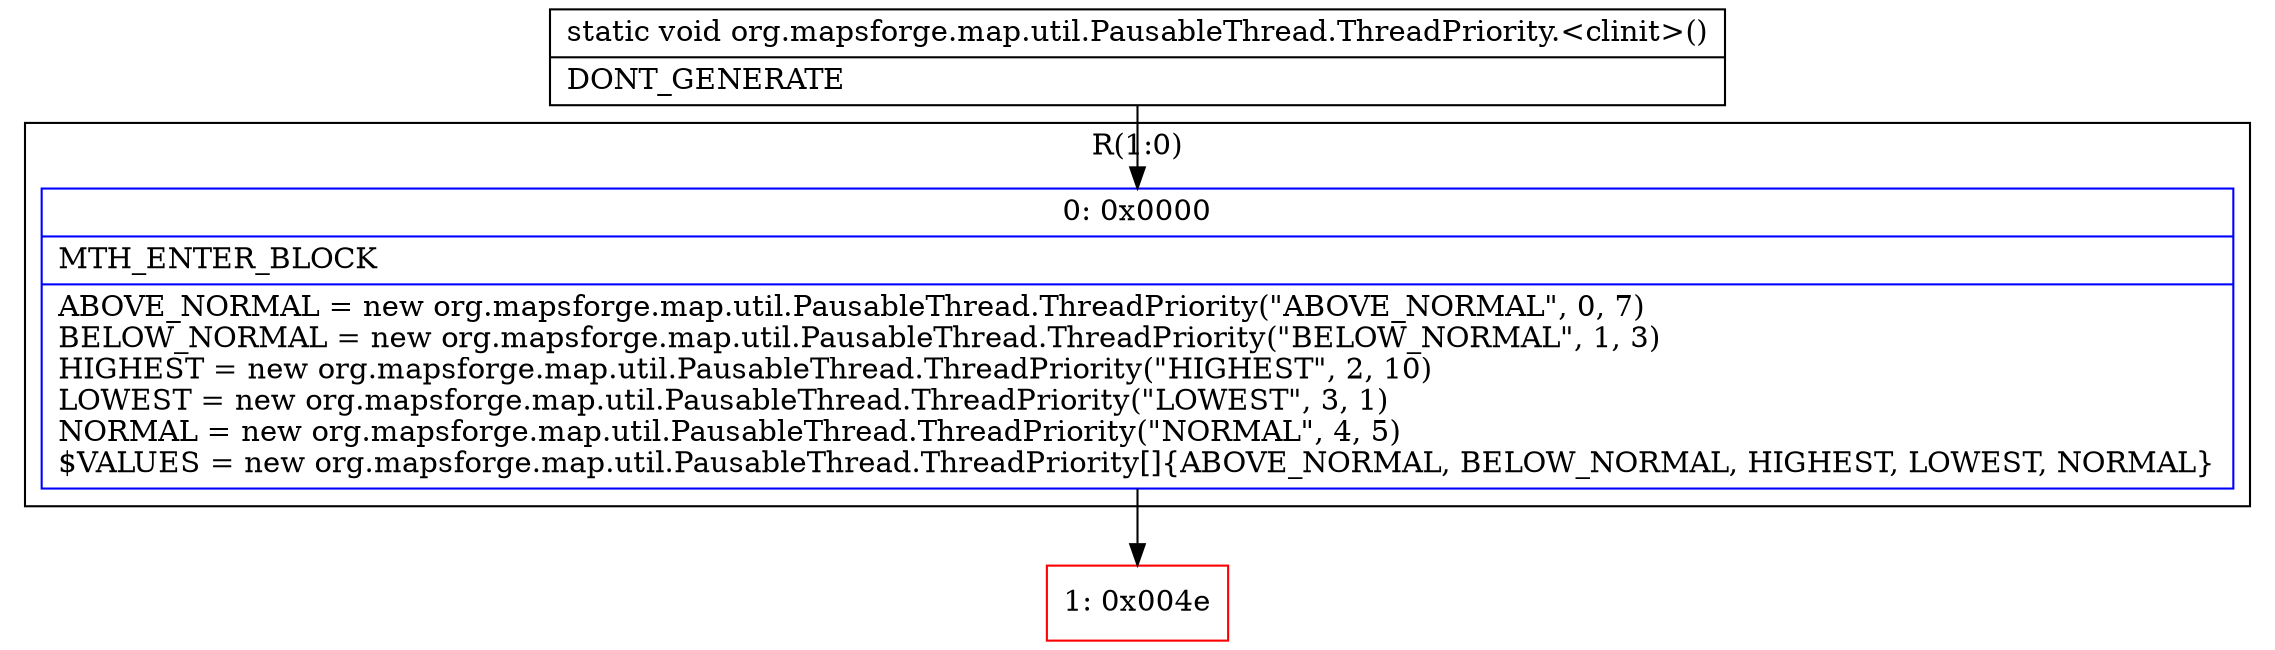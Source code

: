 digraph "CFG fororg.mapsforge.map.util.PausableThread.ThreadPriority.\<clinit\>()V" {
subgraph cluster_Region_443321999 {
label = "R(1:0)";
node [shape=record,color=blue];
Node_0 [shape=record,label="{0\:\ 0x0000|MTH_ENTER_BLOCK\l|ABOVE_NORMAL = new org.mapsforge.map.util.PausableThread.ThreadPriority(\"ABOVE_NORMAL\", 0, 7)\lBELOW_NORMAL = new org.mapsforge.map.util.PausableThread.ThreadPriority(\"BELOW_NORMAL\", 1, 3)\lHIGHEST = new org.mapsforge.map.util.PausableThread.ThreadPriority(\"HIGHEST\", 2, 10)\lLOWEST = new org.mapsforge.map.util.PausableThread.ThreadPriority(\"LOWEST\", 3, 1)\lNORMAL = new org.mapsforge.map.util.PausableThread.ThreadPriority(\"NORMAL\", 4, 5)\l$VALUES = new org.mapsforge.map.util.PausableThread.ThreadPriority[]\{ABOVE_NORMAL, BELOW_NORMAL, HIGHEST, LOWEST, NORMAL\}\l}"];
}
Node_1 [shape=record,color=red,label="{1\:\ 0x004e}"];
MethodNode[shape=record,label="{static void org.mapsforge.map.util.PausableThread.ThreadPriority.\<clinit\>()  | DONT_GENERATE\l}"];
MethodNode -> Node_0;
Node_0 -> Node_1;
}

